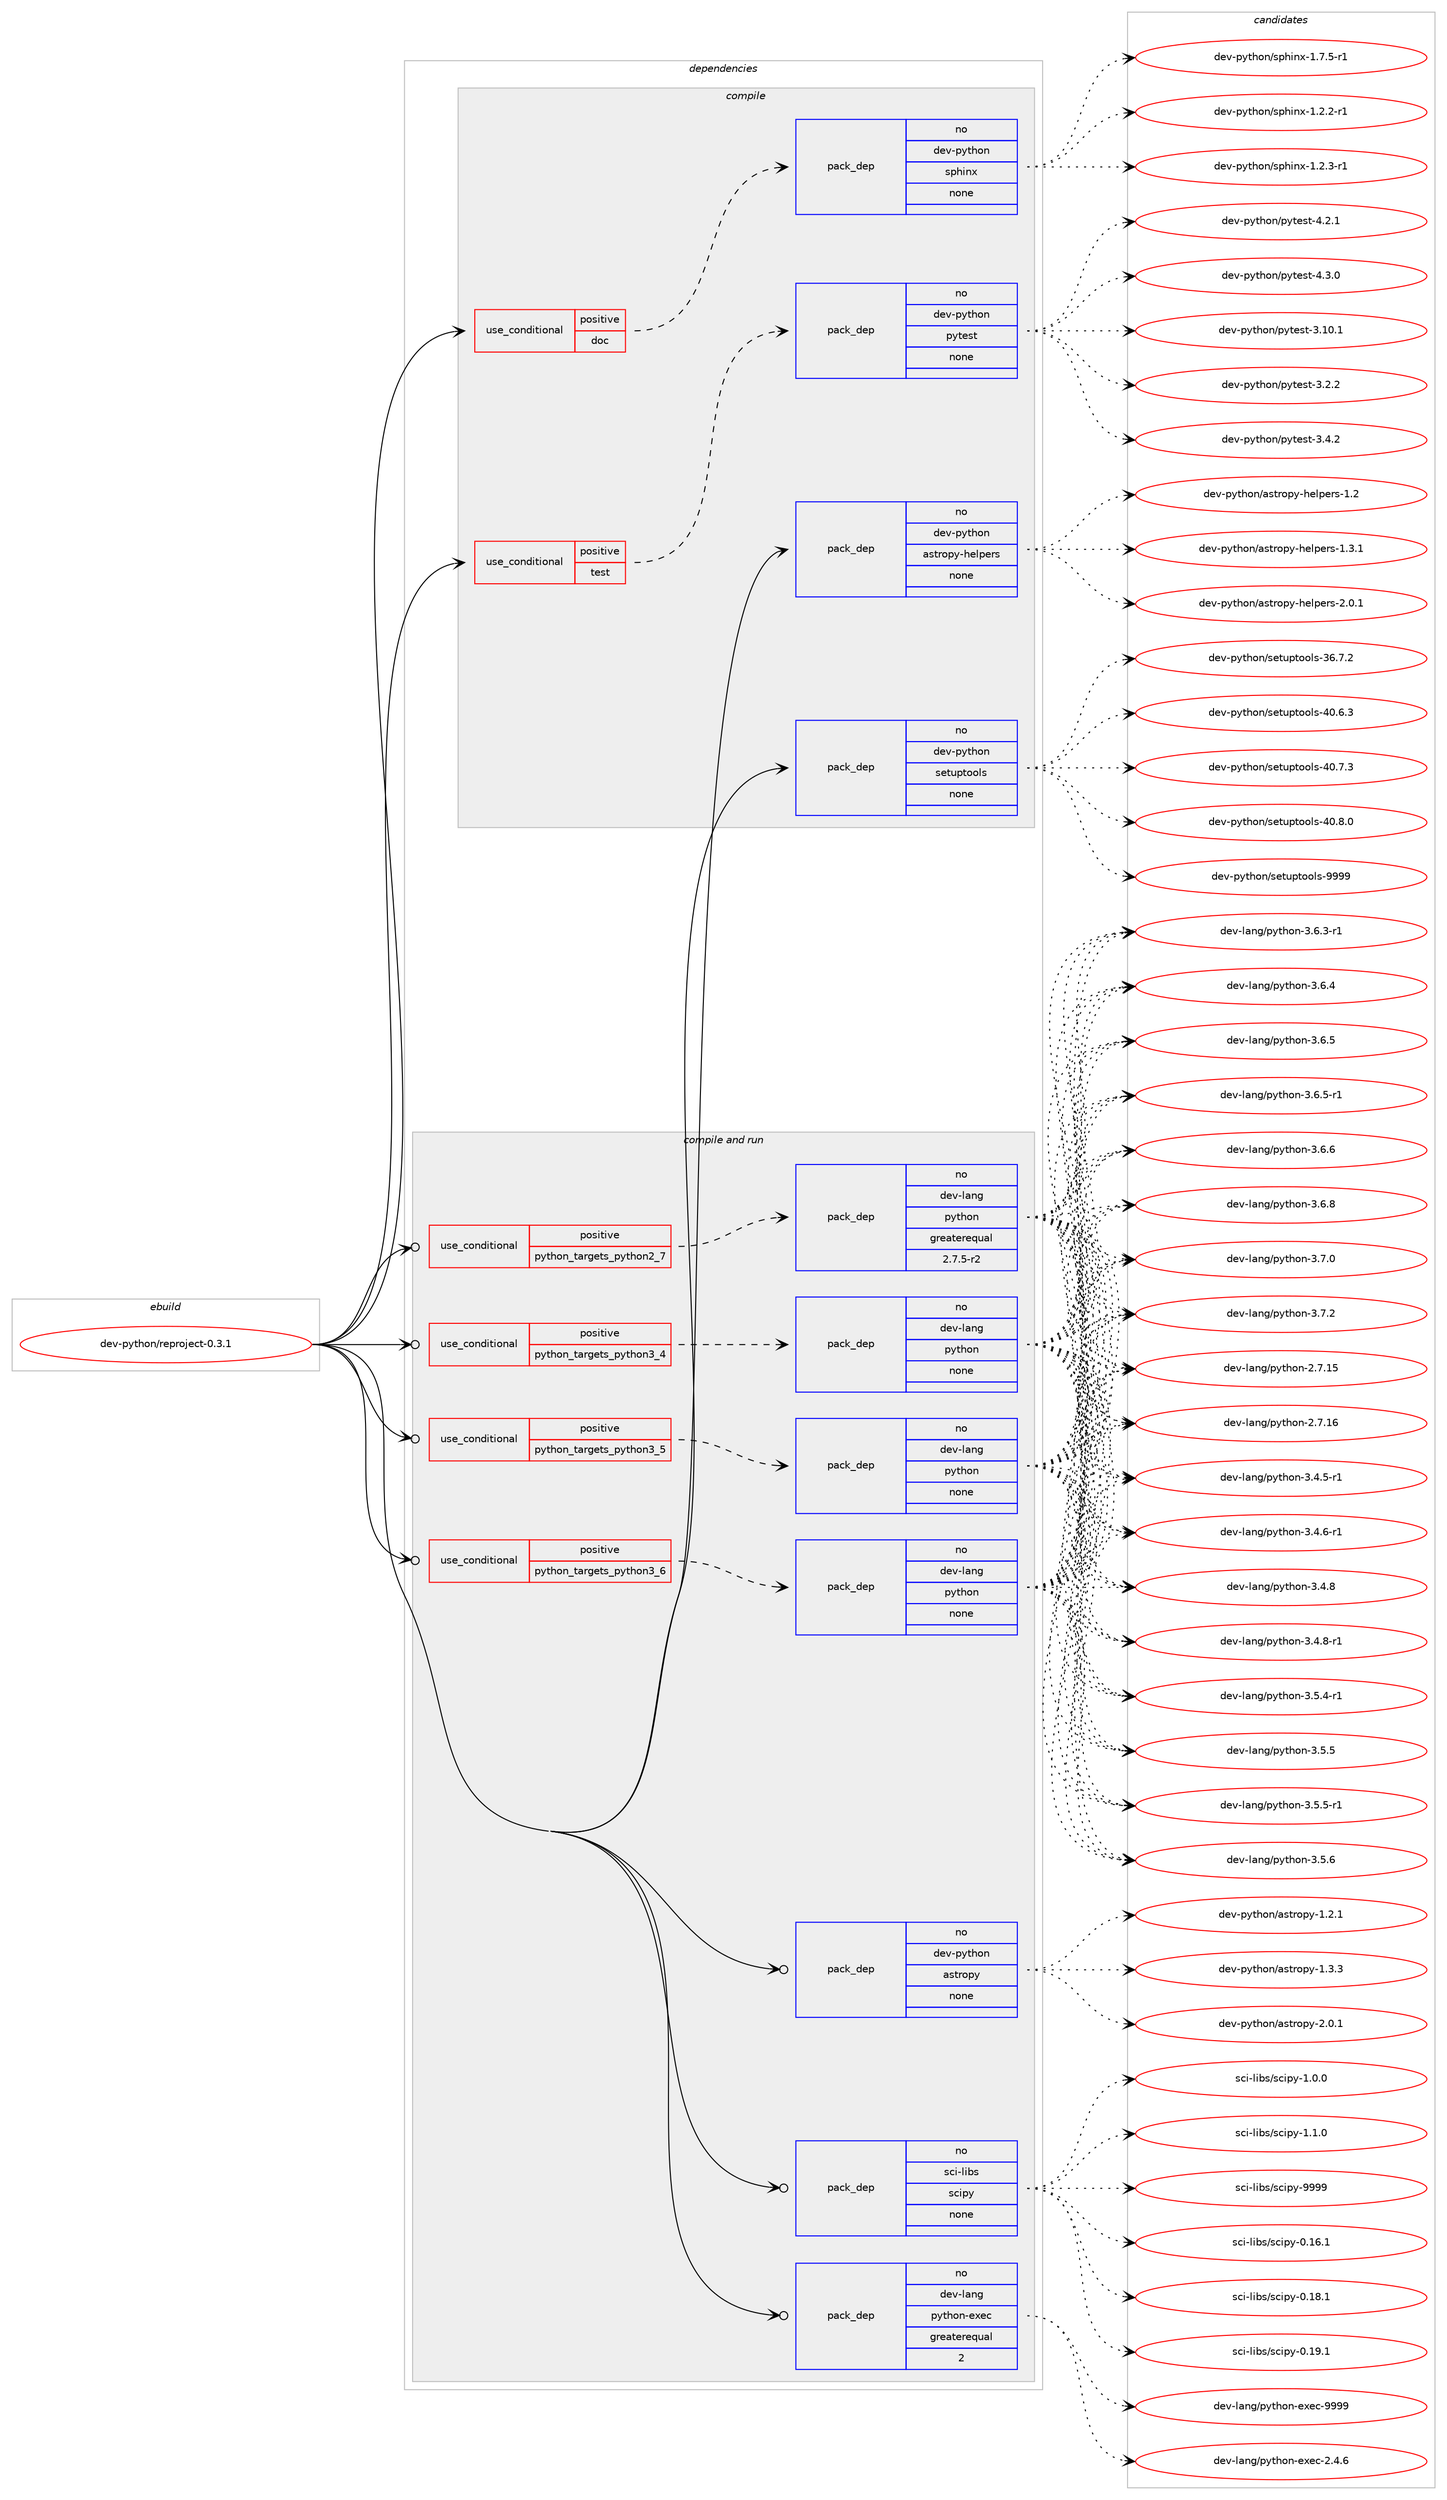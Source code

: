 digraph prolog {

# *************
# Graph options
# *************

newrank=true;
concentrate=true;
compound=true;
graph [rankdir=LR,fontname=Helvetica,fontsize=10,ranksep=1.5];#, ranksep=2.5, nodesep=0.2];
edge  [arrowhead=vee];
node  [fontname=Helvetica,fontsize=10];

# **********
# The ebuild
# **********

subgraph cluster_leftcol {
color=gray;
rank=same;
label=<<i>ebuild</i>>;
id [label="dev-python/reproject-0.3.1", color=red, width=4, href="../dev-python/reproject-0.3.1.svg"];
}

# ****************
# The dependencies
# ****************

subgraph cluster_midcol {
color=gray;
label=<<i>dependencies</i>>;
subgraph cluster_compile {
fillcolor="#eeeeee";
style=filled;
label=<<i>compile</i>>;
subgraph cond383763 {
dependency1438845 [label=<<TABLE BORDER="0" CELLBORDER="1" CELLSPACING="0" CELLPADDING="4"><TR><TD ROWSPAN="3" CELLPADDING="10">use_conditional</TD></TR><TR><TD>positive</TD></TR><TR><TD>doc</TD></TR></TABLE>>, shape=none, color=red];
subgraph pack1031722 {
dependency1438846 [label=<<TABLE BORDER="0" CELLBORDER="1" CELLSPACING="0" CELLPADDING="4" WIDTH="220"><TR><TD ROWSPAN="6" CELLPADDING="30">pack_dep</TD></TR><TR><TD WIDTH="110">no</TD></TR><TR><TD>dev-python</TD></TR><TR><TD>sphinx</TD></TR><TR><TD>none</TD></TR><TR><TD></TD></TR></TABLE>>, shape=none, color=blue];
}
dependency1438845:e -> dependency1438846:w [weight=20,style="dashed",arrowhead="vee"];
}
id:e -> dependency1438845:w [weight=20,style="solid",arrowhead="vee"];
subgraph cond383764 {
dependency1438847 [label=<<TABLE BORDER="0" CELLBORDER="1" CELLSPACING="0" CELLPADDING="4"><TR><TD ROWSPAN="3" CELLPADDING="10">use_conditional</TD></TR><TR><TD>positive</TD></TR><TR><TD>test</TD></TR></TABLE>>, shape=none, color=red];
subgraph pack1031723 {
dependency1438848 [label=<<TABLE BORDER="0" CELLBORDER="1" CELLSPACING="0" CELLPADDING="4" WIDTH="220"><TR><TD ROWSPAN="6" CELLPADDING="30">pack_dep</TD></TR><TR><TD WIDTH="110">no</TD></TR><TR><TD>dev-python</TD></TR><TR><TD>pytest</TD></TR><TR><TD>none</TD></TR><TR><TD></TD></TR></TABLE>>, shape=none, color=blue];
}
dependency1438847:e -> dependency1438848:w [weight=20,style="dashed",arrowhead="vee"];
}
id:e -> dependency1438847:w [weight=20,style="solid",arrowhead="vee"];
subgraph pack1031724 {
dependency1438849 [label=<<TABLE BORDER="0" CELLBORDER="1" CELLSPACING="0" CELLPADDING="4" WIDTH="220"><TR><TD ROWSPAN="6" CELLPADDING="30">pack_dep</TD></TR><TR><TD WIDTH="110">no</TD></TR><TR><TD>dev-python</TD></TR><TR><TD>astropy-helpers</TD></TR><TR><TD>none</TD></TR><TR><TD></TD></TR></TABLE>>, shape=none, color=blue];
}
id:e -> dependency1438849:w [weight=20,style="solid",arrowhead="vee"];
subgraph pack1031725 {
dependency1438850 [label=<<TABLE BORDER="0" CELLBORDER="1" CELLSPACING="0" CELLPADDING="4" WIDTH="220"><TR><TD ROWSPAN="6" CELLPADDING="30">pack_dep</TD></TR><TR><TD WIDTH="110">no</TD></TR><TR><TD>dev-python</TD></TR><TR><TD>setuptools</TD></TR><TR><TD>none</TD></TR><TR><TD></TD></TR></TABLE>>, shape=none, color=blue];
}
id:e -> dependency1438850:w [weight=20,style="solid",arrowhead="vee"];
}
subgraph cluster_compileandrun {
fillcolor="#eeeeee";
style=filled;
label=<<i>compile and run</i>>;
subgraph cond383765 {
dependency1438851 [label=<<TABLE BORDER="0" CELLBORDER="1" CELLSPACING="0" CELLPADDING="4"><TR><TD ROWSPAN="3" CELLPADDING="10">use_conditional</TD></TR><TR><TD>positive</TD></TR><TR><TD>python_targets_python2_7</TD></TR></TABLE>>, shape=none, color=red];
subgraph pack1031726 {
dependency1438852 [label=<<TABLE BORDER="0" CELLBORDER="1" CELLSPACING="0" CELLPADDING="4" WIDTH="220"><TR><TD ROWSPAN="6" CELLPADDING="30">pack_dep</TD></TR><TR><TD WIDTH="110">no</TD></TR><TR><TD>dev-lang</TD></TR><TR><TD>python</TD></TR><TR><TD>greaterequal</TD></TR><TR><TD>2.7.5-r2</TD></TR></TABLE>>, shape=none, color=blue];
}
dependency1438851:e -> dependency1438852:w [weight=20,style="dashed",arrowhead="vee"];
}
id:e -> dependency1438851:w [weight=20,style="solid",arrowhead="odotvee"];
subgraph cond383766 {
dependency1438853 [label=<<TABLE BORDER="0" CELLBORDER="1" CELLSPACING="0" CELLPADDING="4"><TR><TD ROWSPAN="3" CELLPADDING="10">use_conditional</TD></TR><TR><TD>positive</TD></TR><TR><TD>python_targets_python3_4</TD></TR></TABLE>>, shape=none, color=red];
subgraph pack1031727 {
dependency1438854 [label=<<TABLE BORDER="0" CELLBORDER="1" CELLSPACING="0" CELLPADDING="4" WIDTH="220"><TR><TD ROWSPAN="6" CELLPADDING="30">pack_dep</TD></TR><TR><TD WIDTH="110">no</TD></TR><TR><TD>dev-lang</TD></TR><TR><TD>python</TD></TR><TR><TD>none</TD></TR><TR><TD></TD></TR></TABLE>>, shape=none, color=blue];
}
dependency1438853:e -> dependency1438854:w [weight=20,style="dashed",arrowhead="vee"];
}
id:e -> dependency1438853:w [weight=20,style="solid",arrowhead="odotvee"];
subgraph cond383767 {
dependency1438855 [label=<<TABLE BORDER="0" CELLBORDER="1" CELLSPACING="0" CELLPADDING="4"><TR><TD ROWSPAN="3" CELLPADDING="10">use_conditional</TD></TR><TR><TD>positive</TD></TR><TR><TD>python_targets_python3_5</TD></TR></TABLE>>, shape=none, color=red];
subgraph pack1031728 {
dependency1438856 [label=<<TABLE BORDER="0" CELLBORDER="1" CELLSPACING="0" CELLPADDING="4" WIDTH="220"><TR><TD ROWSPAN="6" CELLPADDING="30">pack_dep</TD></TR><TR><TD WIDTH="110">no</TD></TR><TR><TD>dev-lang</TD></TR><TR><TD>python</TD></TR><TR><TD>none</TD></TR><TR><TD></TD></TR></TABLE>>, shape=none, color=blue];
}
dependency1438855:e -> dependency1438856:w [weight=20,style="dashed",arrowhead="vee"];
}
id:e -> dependency1438855:w [weight=20,style="solid",arrowhead="odotvee"];
subgraph cond383768 {
dependency1438857 [label=<<TABLE BORDER="0" CELLBORDER="1" CELLSPACING="0" CELLPADDING="4"><TR><TD ROWSPAN="3" CELLPADDING="10">use_conditional</TD></TR><TR><TD>positive</TD></TR><TR><TD>python_targets_python3_6</TD></TR></TABLE>>, shape=none, color=red];
subgraph pack1031729 {
dependency1438858 [label=<<TABLE BORDER="0" CELLBORDER="1" CELLSPACING="0" CELLPADDING="4" WIDTH="220"><TR><TD ROWSPAN="6" CELLPADDING="30">pack_dep</TD></TR><TR><TD WIDTH="110">no</TD></TR><TR><TD>dev-lang</TD></TR><TR><TD>python</TD></TR><TR><TD>none</TD></TR><TR><TD></TD></TR></TABLE>>, shape=none, color=blue];
}
dependency1438857:e -> dependency1438858:w [weight=20,style="dashed",arrowhead="vee"];
}
id:e -> dependency1438857:w [weight=20,style="solid",arrowhead="odotvee"];
subgraph pack1031730 {
dependency1438859 [label=<<TABLE BORDER="0" CELLBORDER="1" CELLSPACING="0" CELLPADDING="4" WIDTH="220"><TR><TD ROWSPAN="6" CELLPADDING="30">pack_dep</TD></TR><TR><TD WIDTH="110">no</TD></TR><TR><TD>dev-lang</TD></TR><TR><TD>python-exec</TD></TR><TR><TD>greaterequal</TD></TR><TR><TD>2</TD></TR></TABLE>>, shape=none, color=blue];
}
id:e -> dependency1438859:w [weight=20,style="solid",arrowhead="odotvee"];
subgraph pack1031731 {
dependency1438860 [label=<<TABLE BORDER="0" CELLBORDER="1" CELLSPACING="0" CELLPADDING="4" WIDTH="220"><TR><TD ROWSPAN="6" CELLPADDING="30">pack_dep</TD></TR><TR><TD WIDTH="110">no</TD></TR><TR><TD>dev-python</TD></TR><TR><TD>astropy</TD></TR><TR><TD>none</TD></TR><TR><TD></TD></TR></TABLE>>, shape=none, color=blue];
}
id:e -> dependency1438860:w [weight=20,style="solid",arrowhead="odotvee"];
subgraph pack1031732 {
dependency1438861 [label=<<TABLE BORDER="0" CELLBORDER="1" CELLSPACING="0" CELLPADDING="4" WIDTH="220"><TR><TD ROWSPAN="6" CELLPADDING="30">pack_dep</TD></TR><TR><TD WIDTH="110">no</TD></TR><TR><TD>sci-libs</TD></TR><TR><TD>scipy</TD></TR><TR><TD>none</TD></TR><TR><TD></TD></TR></TABLE>>, shape=none, color=blue];
}
id:e -> dependency1438861:w [weight=20,style="solid",arrowhead="odotvee"];
}
subgraph cluster_run {
fillcolor="#eeeeee";
style=filled;
label=<<i>run</i>>;
}
}

# **************
# The candidates
# **************

subgraph cluster_choices {
rank=same;
color=gray;
label=<<i>candidates</i>>;

subgraph choice1031722 {
color=black;
nodesep=1;
choice10010111845112121116104111110471151121041051101204549465046504511449 [label="dev-python/sphinx-1.2.2-r1", color=red, width=4,href="../dev-python/sphinx-1.2.2-r1.svg"];
choice10010111845112121116104111110471151121041051101204549465046514511449 [label="dev-python/sphinx-1.2.3-r1", color=red, width=4,href="../dev-python/sphinx-1.2.3-r1.svg"];
choice10010111845112121116104111110471151121041051101204549465546534511449 [label="dev-python/sphinx-1.7.5-r1", color=red, width=4,href="../dev-python/sphinx-1.7.5-r1.svg"];
dependency1438846:e -> choice10010111845112121116104111110471151121041051101204549465046504511449:w [style=dotted,weight="100"];
dependency1438846:e -> choice10010111845112121116104111110471151121041051101204549465046514511449:w [style=dotted,weight="100"];
dependency1438846:e -> choice10010111845112121116104111110471151121041051101204549465546534511449:w [style=dotted,weight="100"];
}
subgraph choice1031723 {
color=black;
nodesep=1;
choice100101118451121211161041111104711212111610111511645514649484649 [label="dev-python/pytest-3.10.1", color=red, width=4,href="../dev-python/pytest-3.10.1.svg"];
choice1001011184511212111610411111047112121116101115116455146504650 [label="dev-python/pytest-3.2.2", color=red, width=4,href="../dev-python/pytest-3.2.2.svg"];
choice1001011184511212111610411111047112121116101115116455146524650 [label="dev-python/pytest-3.4.2", color=red, width=4,href="../dev-python/pytest-3.4.2.svg"];
choice1001011184511212111610411111047112121116101115116455246504649 [label="dev-python/pytest-4.2.1", color=red, width=4,href="../dev-python/pytest-4.2.1.svg"];
choice1001011184511212111610411111047112121116101115116455246514648 [label="dev-python/pytest-4.3.0", color=red, width=4,href="../dev-python/pytest-4.3.0.svg"];
dependency1438848:e -> choice100101118451121211161041111104711212111610111511645514649484649:w [style=dotted,weight="100"];
dependency1438848:e -> choice1001011184511212111610411111047112121116101115116455146504650:w [style=dotted,weight="100"];
dependency1438848:e -> choice1001011184511212111610411111047112121116101115116455146524650:w [style=dotted,weight="100"];
dependency1438848:e -> choice1001011184511212111610411111047112121116101115116455246504649:w [style=dotted,weight="100"];
dependency1438848:e -> choice1001011184511212111610411111047112121116101115116455246514648:w [style=dotted,weight="100"];
}
subgraph choice1031724 {
color=black;
nodesep=1;
choice1001011184511212111610411111047971151161141111121214510410110811210111411545494650 [label="dev-python/astropy-helpers-1.2", color=red, width=4,href="../dev-python/astropy-helpers-1.2.svg"];
choice10010111845112121116104111110479711511611411111212145104101108112101114115454946514649 [label="dev-python/astropy-helpers-1.3.1", color=red, width=4,href="../dev-python/astropy-helpers-1.3.1.svg"];
choice10010111845112121116104111110479711511611411111212145104101108112101114115455046484649 [label="dev-python/astropy-helpers-2.0.1", color=red, width=4,href="../dev-python/astropy-helpers-2.0.1.svg"];
dependency1438849:e -> choice1001011184511212111610411111047971151161141111121214510410110811210111411545494650:w [style=dotted,weight="100"];
dependency1438849:e -> choice10010111845112121116104111110479711511611411111212145104101108112101114115454946514649:w [style=dotted,weight="100"];
dependency1438849:e -> choice10010111845112121116104111110479711511611411111212145104101108112101114115455046484649:w [style=dotted,weight="100"];
}
subgraph choice1031725 {
color=black;
nodesep=1;
choice100101118451121211161041111104711510111611711211611111110811545515446554650 [label="dev-python/setuptools-36.7.2", color=red, width=4,href="../dev-python/setuptools-36.7.2.svg"];
choice100101118451121211161041111104711510111611711211611111110811545524846544651 [label="dev-python/setuptools-40.6.3", color=red, width=4,href="../dev-python/setuptools-40.6.3.svg"];
choice100101118451121211161041111104711510111611711211611111110811545524846554651 [label="dev-python/setuptools-40.7.3", color=red, width=4,href="../dev-python/setuptools-40.7.3.svg"];
choice100101118451121211161041111104711510111611711211611111110811545524846564648 [label="dev-python/setuptools-40.8.0", color=red, width=4,href="../dev-python/setuptools-40.8.0.svg"];
choice10010111845112121116104111110471151011161171121161111111081154557575757 [label="dev-python/setuptools-9999", color=red, width=4,href="../dev-python/setuptools-9999.svg"];
dependency1438850:e -> choice100101118451121211161041111104711510111611711211611111110811545515446554650:w [style=dotted,weight="100"];
dependency1438850:e -> choice100101118451121211161041111104711510111611711211611111110811545524846544651:w [style=dotted,weight="100"];
dependency1438850:e -> choice100101118451121211161041111104711510111611711211611111110811545524846554651:w [style=dotted,weight="100"];
dependency1438850:e -> choice100101118451121211161041111104711510111611711211611111110811545524846564648:w [style=dotted,weight="100"];
dependency1438850:e -> choice10010111845112121116104111110471151011161171121161111111081154557575757:w [style=dotted,weight="100"];
}
subgraph choice1031726 {
color=black;
nodesep=1;
choice10010111845108971101034711212111610411111045504655464953 [label="dev-lang/python-2.7.15", color=red, width=4,href="../dev-lang/python-2.7.15.svg"];
choice10010111845108971101034711212111610411111045504655464954 [label="dev-lang/python-2.7.16", color=red, width=4,href="../dev-lang/python-2.7.16.svg"];
choice1001011184510897110103471121211161041111104551465246534511449 [label="dev-lang/python-3.4.5-r1", color=red, width=4,href="../dev-lang/python-3.4.5-r1.svg"];
choice1001011184510897110103471121211161041111104551465246544511449 [label="dev-lang/python-3.4.6-r1", color=red, width=4,href="../dev-lang/python-3.4.6-r1.svg"];
choice100101118451089711010347112121116104111110455146524656 [label="dev-lang/python-3.4.8", color=red, width=4,href="../dev-lang/python-3.4.8.svg"];
choice1001011184510897110103471121211161041111104551465246564511449 [label="dev-lang/python-3.4.8-r1", color=red, width=4,href="../dev-lang/python-3.4.8-r1.svg"];
choice1001011184510897110103471121211161041111104551465346524511449 [label="dev-lang/python-3.5.4-r1", color=red, width=4,href="../dev-lang/python-3.5.4-r1.svg"];
choice100101118451089711010347112121116104111110455146534653 [label="dev-lang/python-3.5.5", color=red, width=4,href="../dev-lang/python-3.5.5.svg"];
choice1001011184510897110103471121211161041111104551465346534511449 [label="dev-lang/python-3.5.5-r1", color=red, width=4,href="../dev-lang/python-3.5.5-r1.svg"];
choice100101118451089711010347112121116104111110455146534654 [label="dev-lang/python-3.5.6", color=red, width=4,href="../dev-lang/python-3.5.6.svg"];
choice1001011184510897110103471121211161041111104551465446514511449 [label="dev-lang/python-3.6.3-r1", color=red, width=4,href="../dev-lang/python-3.6.3-r1.svg"];
choice100101118451089711010347112121116104111110455146544652 [label="dev-lang/python-3.6.4", color=red, width=4,href="../dev-lang/python-3.6.4.svg"];
choice100101118451089711010347112121116104111110455146544653 [label="dev-lang/python-3.6.5", color=red, width=4,href="../dev-lang/python-3.6.5.svg"];
choice1001011184510897110103471121211161041111104551465446534511449 [label="dev-lang/python-3.6.5-r1", color=red, width=4,href="../dev-lang/python-3.6.5-r1.svg"];
choice100101118451089711010347112121116104111110455146544654 [label="dev-lang/python-3.6.6", color=red, width=4,href="../dev-lang/python-3.6.6.svg"];
choice100101118451089711010347112121116104111110455146544656 [label="dev-lang/python-3.6.8", color=red, width=4,href="../dev-lang/python-3.6.8.svg"];
choice100101118451089711010347112121116104111110455146554648 [label="dev-lang/python-3.7.0", color=red, width=4,href="../dev-lang/python-3.7.0.svg"];
choice100101118451089711010347112121116104111110455146554650 [label="dev-lang/python-3.7.2", color=red, width=4,href="../dev-lang/python-3.7.2.svg"];
dependency1438852:e -> choice10010111845108971101034711212111610411111045504655464953:w [style=dotted,weight="100"];
dependency1438852:e -> choice10010111845108971101034711212111610411111045504655464954:w [style=dotted,weight="100"];
dependency1438852:e -> choice1001011184510897110103471121211161041111104551465246534511449:w [style=dotted,weight="100"];
dependency1438852:e -> choice1001011184510897110103471121211161041111104551465246544511449:w [style=dotted,weight="100"];
dependency1438852:e -> choice100101118451089711010347112121116104111110455146524656:w [style=dotted,weight="100"];
dependency1438852:e -> choice1001011184510897110103471121211161041111104551465246564511449:w [style=dotted,weight="100"];
dependency1438852:e -> choice1001011184510897110103471121211161041111104551465346524511449:w [style=dotted,weight="100"];
dependency1438852:e -> choice100101118451089711010347112121116104111110455146534653:w [style=dotted,weight="100"];
dependency1438852:e -> choice1001011184510897110103471121211161041111104551465346534511449:w [style=dotted,weight="100"];
dependency1438852:e -> choice100101118451089711010347112121116104111110455146534654:w [style=dotted,weight="100"];
dependency1438852:e -> choice1001011184510897110103471121211161041111104551465446514511449:w [style=dotted,weight="100"];
dependency1438852:e -> choice100101118451089711010347112121116104111110455146544652:w [style=dotted,weight="100"];
dependency1438852:e -> choice100101118451089711010347112121116104111110455146544653:w [style=dotted,weight="100"];
dependency1438852:e -> choice1001011184510897110103471121211161041111104551465446534511449:w [style=dotted,weight="100"];
dependency1438852:e -> choice100101118451089711010347112121116104111110455146544654:w [style=dotted,weight="100"];
dependency1438852:e -> choice100101118451089711010347112121116104111110455146544656:w [style=dotted,weight="100"];
dependency1438852:e -> choice100101118451089711010347112121116104111110455146554648:w [style=dotted,weight="100"];
dependency1438852:e -> choice100101118451089711010347112121116104111110455146554650:w [style=dotted,weight="100"];
}
subgraph choice1031727 {
color=black;
nodesep=1;
choice10010111845108971101034711212111610411111045504655464953 [label="dev-lang/python-2.7.15", color=red, width=4,href="../dev-lang/python-2.7.15.svg"];
choice10010111845108971101034711212111610411111045504655464954 [label="dev-lang/python-2.7.16", color=red, width=4,href="../dev-lang/python-2.7.16.svg"];
choice1001011184510897110103471121211161041111104551465246534511449 [label="dev-lang/python-3.4.5-r1", color=red, width=4,href="../dev-lang/python-3.4.5-r1.svg"];
choice1001011184510897110103471121211161041111104551465246544511449 [label="dev-lang/python-3.4.6-r1", color=red, width=4,href="../dev-lang/python-3.4.6-r1.svg"];
choice100101118451089711010347112121116104111110455146524656 [label="dev-lang/python-3.4.8", color=red, width=4,href="../dev-lang/python-3.4.8.svg"];
choice1001011184510897110103471121211161041111104551465246564511449 [label="dev-lang/python-3.4.8-r1", color=red, width=4,href="../dev-lang/python-3.4.8-r1.svg"];
choice1001011184510897110103471121211161041111104551465346524511449 [label="dev-lang/python-3.5.4-r1", color=red, width=4,href="../dev-lang/python-3.5.4-r1.svg"];
choice100101118451089711010347112121116104111110455146534653 [label="dev-lang/python-3.5.5", color=red, width=4,href="../dev-lang/python-3.5.5.svg"];
choice1001011184510897110103471121211161041111104551465346534511449 [label="dev-lang/python-3.5.5-r1", color=red, width=4,href="../dev-lang/python-3.5.5-r1.svg"];
choice100101118451089711010347112121116104111110455146534654 [label="dev-lang/python-3.5.6", color=red, width=4,href="../dev-lang/python-3.5.6.svg"];
choice1001011184510897110103471121211161041111104551465446514511449 [label="dev-lang/python-3.6.3-r1", color=red, width=4,href="../dev-lang/python-3.6.3-r1.svg"];
choice100101118451089711010347112121116104111110455146544652 [label="dev-lang/python-3.6.4", color=red, width=4,href="../dev-lang/python-3.6.4.svg"];
choice100101118451089711010347112121116104111110455146544653 [label="dev-lang/python-3.6.5", color=red, width=4,href="../dev-lang/python-3.6.5.svg"];
choice1001011184510897110103471121211161041111104551465446534511449 [label="dev-lang/python-3.6.5-r1", color=red, width=4,href="../dev-lang/python-3.6.5-r1.svg"];
choice100101118451089711010347112121116104111110455146544654 [label="dev-lang/python-3.6.6", color=red, width=4,href="../dev-lang/python-3.6.6.svg"];
choice100101118451089711010347112121116104111110455146544656 [label="dev-lang/python-3.6.8", color=red, width=4,href="../dev-lang/python-3.6.8.svg"];
choice100101118451089711010347112121116104111110455146554648 [label="dev-lang/python-3.7.0", color=red, width=4,href="../dev-lang/python-3.7.0.svg"];
choice100101118451089711010347112121116104111110455146554650 [label="dev-lang/python-3.7.2", color=red, width=4,href="../dev-lang/python-3.7.2.svg"];
dependency1438854:e -> choice10010111845108971101034711212111610411111045504655464953:w [style=dotted,weight="100"];
dependency1438854:e -> choice10010111845108971101034711212111610411111045504655464954:w [style=dotted,weight="100"];
dependency1438854:e -> choice1001011184510897110103471121211161041111104551465246534511449:w [style=dotted,weight="100"];
dependency1438854:e -> choice1001011184510897110103471121211161041111104551465246544511449:w [style=dotted,weight="100"];
dependency1438854:e -> choice100101118451089711010347112121116104111110455146524656:w [style=dotted,weight="100"];
dependency1438854:e -> choice1001011184510897110103471121211161041111104551465246564511449:w [style=dotted,weight="100"];
dependency1438854:e -> choice1001011184510897110103471121211161041111104551465346524511449:w [style=dotted,weight="100"];
dependency1438854:e -> choice100101118451089711010347112121116104111110455146534653:w [style=dotted,weight="100"];
dependency1438854:e -> choice1001011184510897110103471121211161041111104551465346534511449:w [style=dotted,weight="100"];
dependency1438854:e -> choice100101118451089711010347112121116104111110455146534654:w [style=dotted,weight="100"];
dependency1438854:e -> choice1001011184510897110103471121211161041111104551465446514511449:w [style=dotted,weight="100"];
dependency1438854:e -> choice100101118451089711010347112121116104111110455146544652:w [style=dotted,weight="100"];
dependency1438854:e -> choice100101118451089711010347112121116104111110455146544653:w [style=dotted,weight="100"];
dependency1438854:e -> choice1001011184510897110103471121211161041111104551465446534511449:w [style=dotted,weight="100"];
dependency1438854:e -> choice100101118451089711010347112121116104111110455146544654:w [style=dotted,weight="100"];
dependency1438854:e -> choice100101118451089711010347112121116104111110455146544656:w [style=dotted,weight="100"];
dependency1438854:e -> choice100101118451089711010347112121116104111110455146554648:w [style=dotted,weight="100"];
dependency1438854:e -> choice100101118451089711010347112121116104111110455146554650:w [style=dotted,weight="100"];
}
subgraph choice1031728 {
color=black;
nodesep=1;
choice10010111845108971101034711212111610411111045504655464953 [label="dev-lang/python-2.7.15", color=red, width=4,href="../dev-lang/python-2.7.15.svg"];
choice10010111845108971101034711212111610411111045504655464954 [label="dev-lang/python-2.7.16", color=red, width=4,href="../dev-lang/python-2.7.16.svg"];
choice1001011184510897110103471121211161041111104551465246534511449 [label="dev-lang/python-3.4.5-r1", color=red, width=4,href="../dev-lang/python-3.4.5-r1.svg"];
choice1001011184510897110103471121211161041111104551465246544511449 [label="dev-lang/python-3.4.6-r1", color=red, width=4,href="../dev-lang/python-3.4.6-r1.svg"];
choice100101118451089711010347112121116104111110455146524656 [label="dev-lang/python-3.4.8", color=red, width=4,href="../dev-lang/python-3.4.8.svg"];
choice1001011184510897110103471121211161041111104551465246564511449 [label="dev-lang/python-3.4.8-r1", color=red, width=4,href="../dev-lang/python-3.4.8-r1.svg"];
choice1001011184510897110103471121211161041111104551465346524511449 [label="dev-lang/python-3.5.4-r1", color=red, width=4,href="../dev-lang/python-3.5.4-r1.svg"];
choice100101118451089711010347112121116104111110455146534653 [label="dev-lang/python-3.5.5", color=red, width=4,href="../dev-lang/python-3.5.5.svg"];
choice1001011184510897110103471121211161041111104551465346534511449 [label="dev-lang/python-3.5.5-r1", color=red, width=4,href="../dev-lang/python-3.5.5-r1.svg"];
choice100101118451089711010347112121116104111110455146534654 [label="dev-lang/python-3.5.6", color=red, width=4,href="../dev-lang/python-3.5.6.svg"];
choice1001011184510897110103471121211161041111104551465446514511449 [label="dev-lang/python-3.6.3-r1", color=red, width=4,href="../dev-lang/python-3.6.3-r1.svg"];
choice100101118451089711010347112121116104111110455146544652 [label="dev-lang/python-3.6.4", color=red, width=4,href="../dev-lang/python-3.6.4.svg"];
choice100101118451089711010347112121116104111110455146544653 [label="dev-lang/python-3.6.5", color=red, width=4,href="../dev-lang/python-3.6.5.svg"];
choice1001011184510897110103471121211161041111104551465446534511449 [label="dev-lang/python-3.6.5-r1", color=red, width=4,href="../dev-lang/python-3.6.5-r1.svg"];
choice100101118451089711010347112121116104111110455146544654 [label="dev-lang/python-3.6.6", color=red, width=4,href="../dev-lang/python-3.6.6.svg"];
choice100101118451089711010347112121116104111110455146544656 [label="dev-lang/python-3.6.8", color=red, width=4,href="../dev-lang/python-3.6.8.svg"];
choice100101118451089711010347112121116104111110455146554648 [label="dev-lang/python-3.7.0", color=red, width=4,href="../dev-lang/python-3.7.0.svg"];
choice100101118451089711010347112121116104111110455146554650 [label="dev-lang/python-3.7.2", color=red, width=4,href="../dev-lang/python-3.7.2.svg"];
dependency1438856:e -> choice10010111845108971101034711212111610411111045504655464953:w [style=dotted,weight="100"];
dependency1438856:e -> choice10010111845108971101034711212111610411111045504655464954:w [style=dotted,weight="100"];
dependency1438856:e -> choice1001011184510897110103471121211161041111104551465246534511449:w [style=dotted,weight="100"];
dependency1438856:e -> choice1001011184510897110103471121211161041111104551465246544511449:w [style=dotted,weight="100"];
dependency1438856:e -> choice100101118451089711010347112121116104111110455146524656:w [style=dotted,weight="100"];
dependency1438856:e -> choice1001011184510897110103471121211161041111104551465246564511449:w [style=dotted,weight="100"];
dependency1438856:e -> choice1001011184510897110103471121211161041111104551465346524511449:w [style=dotted,weight="100"];
dependency1438856:e -> choice100101118451089711010347112121116104111110455146534653:w [style=dotted,weight="100"];
dependency1438856:e -> choice1001011184510897110103471121211161041111104551465346534511449:w [style=dotted,weight="100"];
dependency1438856:e -> choice100101118451089711010347112121116104111110455146534654:w [style=dotted,weight="100"];
dependency1438856:e -> choice1001011184510897110103471121211161041111104551465446514511449:w [style=dotted,weight="100"];
dependency1438856:e -> choice100101118451089711010347112121116104111110455146544652:w [style=dotted,weight="100"];
dependency1438856:e -> choice100101118451089711010347112121116104111110455146544653:w [style=dotted,weight="100"];
dependency1438856:e -> choice1001011184510897110103471121211161041111104551465446534511449:w [style=dotted,weight="100"];
dependency1438856:e -> choice100101118451089711010347112121116104111110455146544654:w [style=dotted,weight="100"];
dependency1438856:e -> choice100101118451089711010347112121116104111110455146544656:w [style=dotted,weight="100"];
dependency1438856:e -> choice100101118451089711010347112121116104111110455146554648:w [style=dotted,weight="100"];
dependency1438856:e -> choice100101118451089711010347112121116104111110455146554650:w [style=dotted,weight="100"];
}
subgraph choice1031729 {
color=black;
nodesep=1;
choice10010111845108971101034711212111610411111045504655464953 [label="dev-lang/python-2.7.15", color=red, width=4,href="../dev-lang/python-2.7.15.svg"];
choice10010111845108971101034711212111610411111045504655464954 [label="dev-lang/python-2.7.16", color=red, width=4,href="../dev-lang/python-2.7.16.svg"];
choice1001011184510897110103471121211161041111104551465246534511449 [label="dev-lang/python-3.4.5-r1", color=red, width=4,href="../dev-lang/python-3.4.5-r1.svg"];
choice1001011184510897110103471121211161041111104551465246544511449 [label="dev-lang/python-3.4.6-r1", color=red, width=4,href="../dev-lang/python-3.4.6-r1.svg"];
choice100101118451089711010347112121116104111110455146524656 [label="dev-lang/python-3.4.8", color=red, width=4,href="../dev-lang/python-3.4.8.svg"];
choice1001011184510897110103471121211161041111104551465246564511449 [label="dev-lang/python-3.4.8-r1", color=red, width=4,href="../dev-lang/python-3.4.8-r1.svg"];
choice1001011184510897110103471121211161041111104551465346524511449 [label="dev-lang/python-3.5.4-r1", color=red, width=4,href="../dev-lang/python-3.5.4-r1.svg"];
choice100101118451089711010347112121116104111110455146534653 [label="dev-lang/python-3.5.5", color=red, width=4,href="../dev-lang/python-3.5.5.svg"];
choice1001011184510897110103471121211161041111104551465346534511449 [label="dev-lang/python-3.5.5-r1", color=red, width=4,href="../dev-lang/python-3.5.5-r1.svg"];
choice100101118451089711010347112121116104111110455146534654 [label="dev-lang/python-3.5.6", color=red, width=4,href="../dev-lang/python-3.5.6.svg"];
choice1001011184510897110103471121211161041111104551465446514511449 [label="dev-lang/python-3.6.3-r1", color=red, width=4,href="../dev-lang/python-3.6.3-r1.svg"];
choice100101118451089711010347112121116104111110455146544652 [label="dev-lang/python-3.6.4", color=red, width=4,href="../dev-lang/python-3.6.4.svg"];
choice100101118451089711010347112121116104111110455146544653 [label="dev-lang/python-3.6.5", color=red, width=4,href="../dev-lang/python-3.6.5.svg"];
choice1001011184510897110103471121211161041111104551465446534511449 [label="dev-lang/python-3.6.5-r1", color=red, width=4,href="../dev-lang/python-3.6.5-r1.svg"];
choice100101118451089711010347112121116104111110455146544654 [label="dev-lang/python-3.6.6", color=red, width=4,href="../dev-lang/python-3.6.6.svg"];
choice100101118451089711010347112121116104111110455146544656 [label="dev-lang/python-3.6.8", color=red, width=4,href="../dev-lang/python-3.6.8.svg"];
choice100101118451089711010347112121116104111110455146554648 [label="dev-lang/python-3.7.0", color=red, width=4,href="../dev-lang/python-3.7.0.svg"];
choice100101118451089711010347112121116104111110455146554650 [label="dev-lang/python-3.7.2", color=red, width=4,href="../dev-lang/python-3.7.2.svg"];
dependency1438858:e -> choice10010111845108971101034711212111610411111045504655464953:w [style=dotted,weight="100"];
dependency1438858:e -> choice10010111845108971101034711212111610411111045504655464954:w [style=dotted,weight="100"];
dependency1438858:e -> choice1001011184510897110103471121211161041111104551465246534511449:w [style=dotted,weight="100"];
dependency1438858:e -> choice1001011184510897110103471121211161041111104551465246544511449:w [style=dotted,weight="100"];
dependency1438858:e -> choice100101118451089711010347112121116104111110455146524656:w [style=dotted,weight="100"];
dependency1438858:e -> choice1001011184510897110103471121211161041111104551465246564511449:w [style=dotted,weight="100"];
dependency1438858:e -> choice1001011184510897110103471121211161041111104551465346524511449:w [style=dotted,weight="100"];
dependency1438858:e -> choice100101118451089711010347112121116104111110455146534653:w [style=dotted,weight="100"];
dependency1438858:e -> choice1001011184510897110103471121211161041111104551465346534511449:w [style=dotted,weight="100"];
dependency1438858:e -> choice100101118451089711010347112121116104111110455146534654:w [style=dotted,weight="100"];
dependency1438858:e -> choice1001011184510897110103471121211161041111104551465446514511449:w [style=dotted,weight="100"];
dependency1438858:e -> choice100101118451089711010347112121116104111110455146544652:w [style=dotted,weight="100"];
dependency1438858:e -> choice100101118451089711010347112121116104111110455146544653:w [style=dotted,weight="100"];
dependency1438858:e -> choice1001011184510897110103471121211161041111104551465446534511449:w [style=dotted,weight="100"];
dependency1438858:e -> choice100101118451089711010347112121116104111110455146544654:w [style=dotted,weight="100"];
dependency1438858:e -> choice100101118451089711010347112121116104111110455146544656:w [style=dotted,weight="100"];
dependency1438858:e -> choice100101118451089711010347112121116104111110455146554648:w [style=dotted,weight="100"];
dependency1438858:e -> choice100101118451089711010347112121116104111110455146554650:w [style=dotted,weight="100"];
}
subgraph choice1031730 {
color=black;
nodesep=1;
choice1001011184510897110103471121211161041111104510112010199455046524654 [label="dev-lang/python-exec-2.4.6", color=red, width=4,href="../dev-lang/python-exec-2.4.6.svg"];
choice10010111845108971101034711212111610411111045101120101994557575757 [label="dev-lang/python-exec-9999", color=red, width=4,href="../dev-lang/python-exec-9999.svg"];
dependency1438859:e -> choice1001011184510897110103471121211161041111104510112010199455046524654:w [style=dotted,weight="100"];
dependency1438859:e -> choice10010111845108971101034711212111610411111045101120101994557575757:w [style=dotted,weight="100"];
}
subgraph choice1031731 {
color=black;
nodesep=1;
choice100101118451121211161041111104797115116114111112121454946504649 [label="dev-python/astropy-1.2.1", color=red, width=4,href="../dev-python/astropy-1.2.1.svg"];
choice100101118451121211161041111104797115116114111112121454946514651 [label="dev-python/astropy-1.3.3", color=red, width=4,href="../dev-python/astropy-1.3.3.svg"];
choice100101118451121211161041111104797115116114111112121455046484649 [label="dev-python/astropy-2.0.1", color=red, width=4,href="../dev-python/astropy-2.0.1.svg"];
dependency1438860:e -> choice100101118451121211161041111104797115116114111112121454946504649:w [style=dotted,weight="100"];
dependency1438860:e -> choice100101118451121211161041111104797115116114111112121454946514651:w [style=dotted,weight="100"];
dependency1438860:e -> choice100101118451121211161041111104797115116114111112121455046484649:w [style=dotted,weight="100"];
}
subgraph choice1031732 {
color=black;
nodesep=1;
choice115991054510810598115471159910511212145484649544649 [label="sci-libs/scipy-0.16.1", color=red, width=4,href="../sci-libs/scipy-0.16.1.svg"];
choice115991054510810598115471159910511212145484649564649 [label="sci-libs/scipy-0.18.1", color=red, width=4,href="../sci-libs/scipy-0.18.1.svg"];
choice115991054510810598115471159910511212145484649574649 [label="sci-libs/scipy-0.19.1", color=red, width=4,href="../sci-libs/scipy-0.19.1.svg"];
choice1159910545108105981154711599105112121454946484648 [label="sci-libs/scipy-1.0.0", color=red, width=4,href="../sci-libs/scipy-1.0.0.svg"];
choice1159910545108105981154711599105112121454946494648 [label="sci-libs/scipy-1.1.0", color=red, width=4,href="../sci-libs/scipy-1.1.0.svg"];
choice11599105451081059811547115991051121214557575757 [label="sci-libs/scipy-9999", color=red, width=4,href="../sci-libs/scipy-9999.svg"];
dependency1438861:e -> choice115991054510810598115471159910511212145484649544649:w [style=dotted,weight="100"];
dependency1438861:e -> choice115991054510810598115471159910511212145484649564649:w [style=dotted,weight="100"];
dependency1438861:e -> choice115991054510810598115471159910511212145484649574649:w [style=dotted,weight="100"];
dependency1438861:e -> choice1159910545108105981154711599105112121454946484648:w [style=dotted,weight="100"];
dependency1438861:e -> choice1159910545108105981154711599105112121454946494648:w [style=dotted,weight="100"];
dependency1438861:e -> choice11599105451081059811547115991051121214557575757:w [style=dotted,weight="100"];
}
}

}
